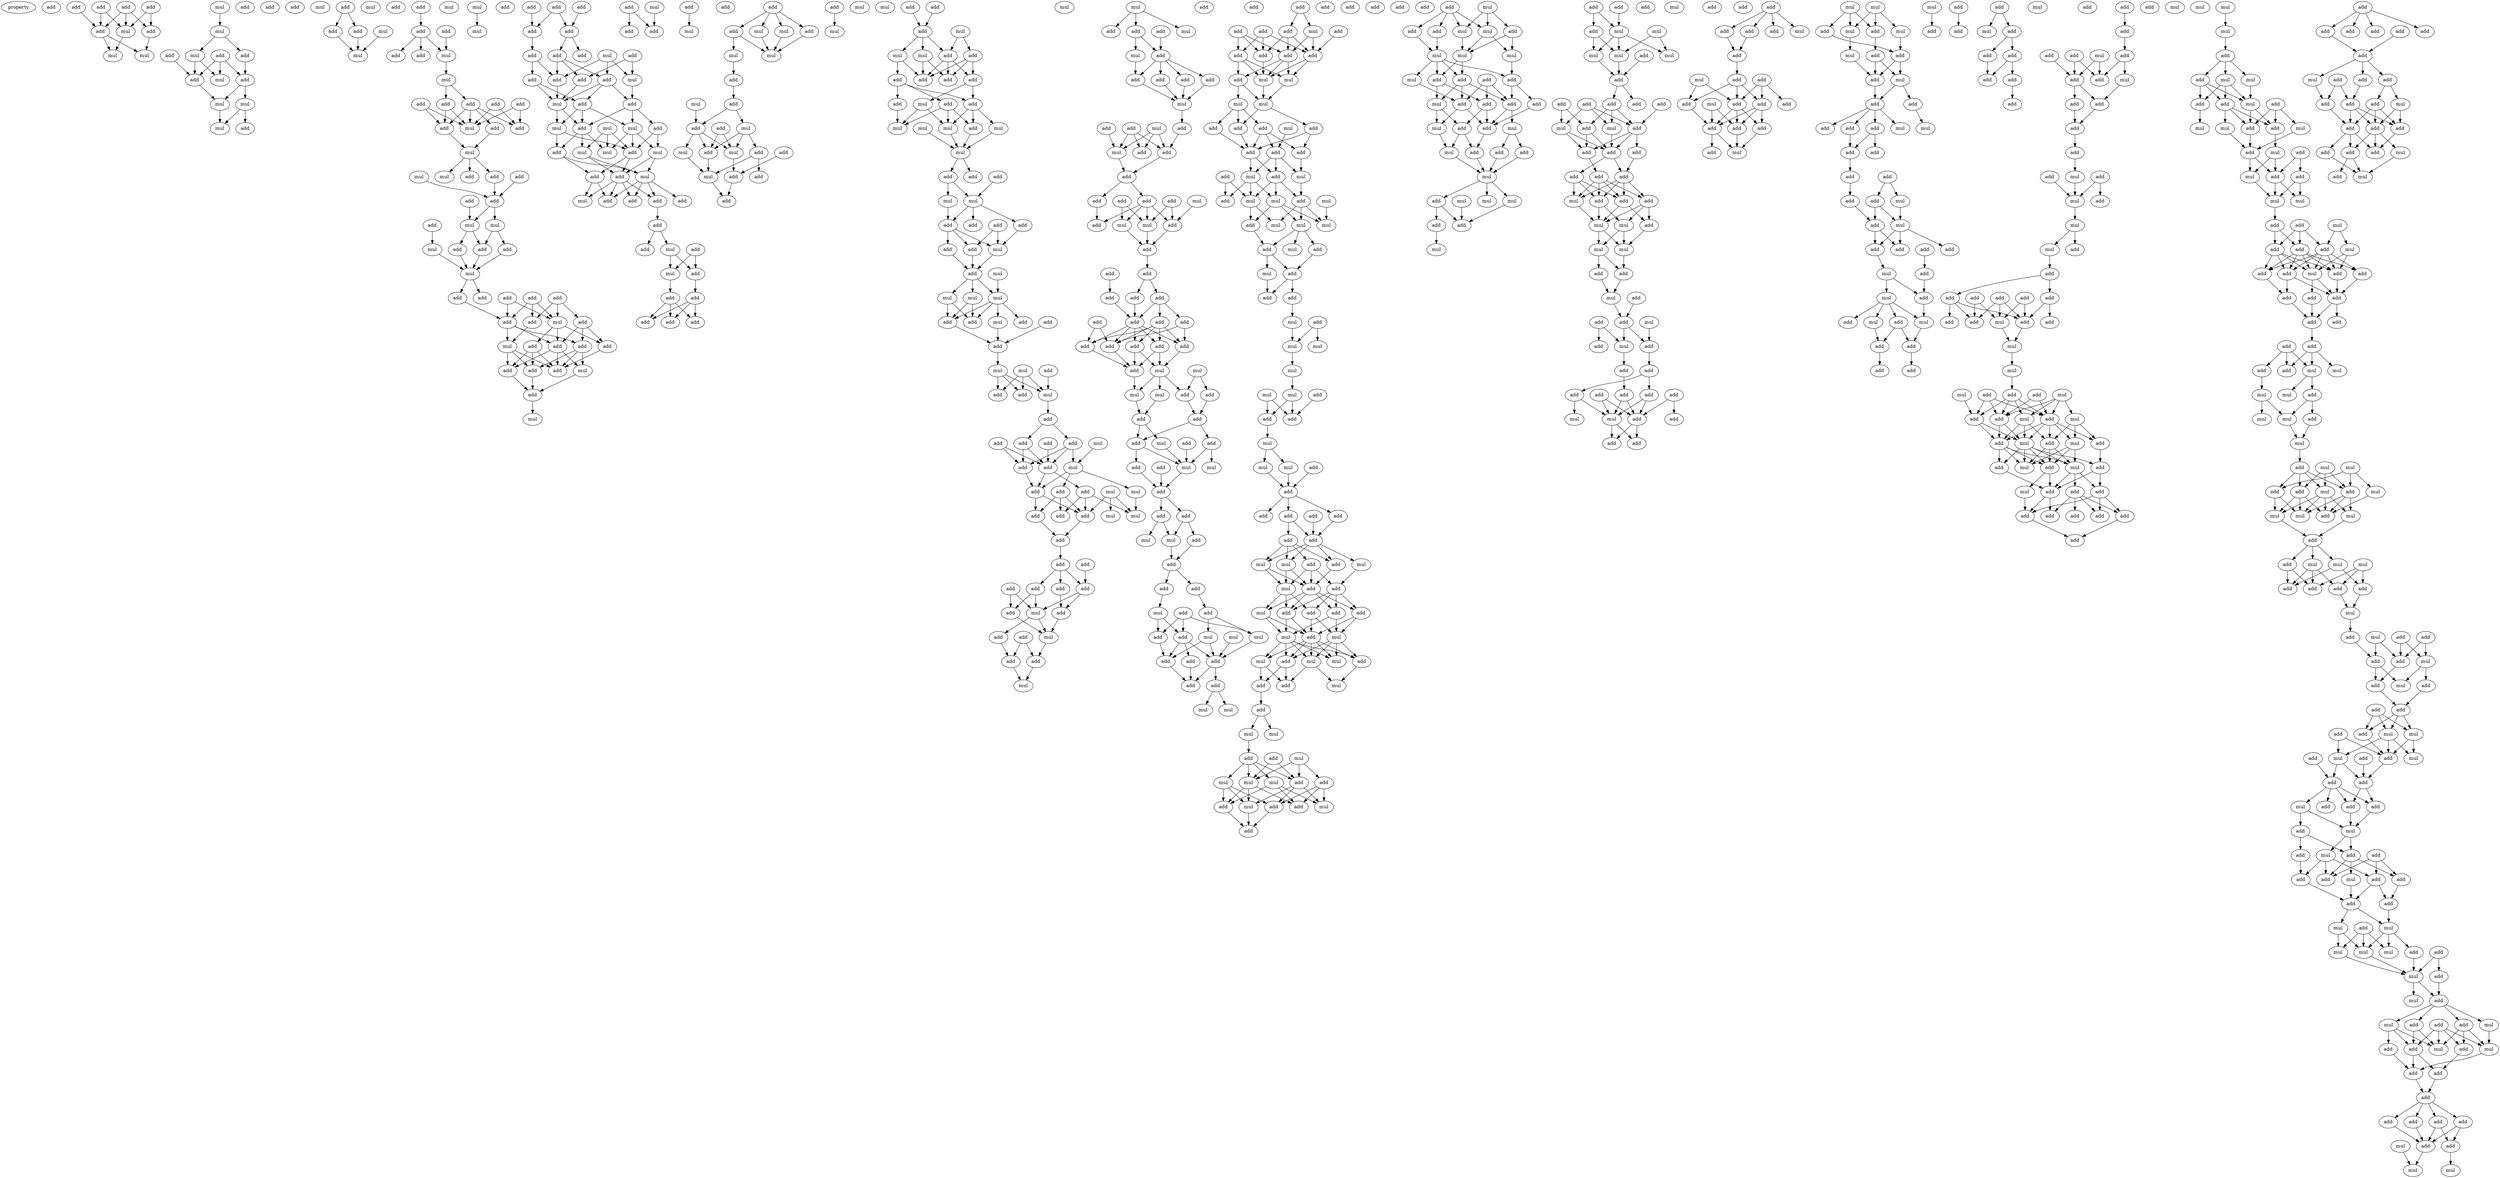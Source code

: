 digraph {
    node [fontcolor=black]
    property [mul=2,lf=1.3]
    0 [ label = add ];
    1 [ label = add ];
    2 [ label = add ];
    3 [ label = add ];
    4 [ label = add ];
    5 [ label = add ];
    6 [ label = add ];
    7 [ label = mul ];
    8 [ label = mul ];
    9 [ label = mul ];
    10 [ label = mul ];
    11 [ label = add ];
    12 [ label = mul ];
    13 [ label = add ];
    14 [ label = add ];
    15 [ label = add ];
    16 [ label = mul ];
    17 [ label = add ];
    18 [ label = add ];
    19 [ label = add ];
    20 [ label = mul ];
    21 [ label = add ];
    22 [ label = mul ];
    23 [ label = mul ];
    24 [ label = mul ];
    25 [ label = mul ];
    26 [ label = add ];
    27 [ label = add ];
    28 [ label = mul ];
    29 [ label = mul ];
    30 [ label = add ];
    31 [ label = add ];
    32 [ label = add ];
    33 [ label = mul ];
    34 [ label = add ];
    35 [ label = add ];
    36 [ label = add ];
    37 [ label = add ];
    38 [ label = mul ];
    39 [ label = add ];
    40 [ label = mul ];
    41 [ label = add ];
    42 [ label = add ];
    43 [ label = add ];
    44 [ label = add ];
    45 [ label = add ];
    46 [ label = add ];
    47 [ label = mul ];
    48 [ label = add ];
    49 [ label = add ];
    50 [ label = mul ];
    51 [ label = add ];
    52 [ label = mul ];
    53 [ label = add ];
    54 [ label = add ];
    55 [ label = mul ];
    56 [ label = add ];
    57 [ label = add ];
    58 [ label = mul ];
    59 [ label = mul ];
    60 [ label = add ];
    61 [ label = add ];
    62 [ label = mul ];
    63 [ label = add ];
    64 [ label = add ];
    65 [ label = mul ];
    66 [ label = add ];
    67 [ label = add ];
    68 [ label = add ];
    69 [ label = add ];
    70 [ label = add ];
    71 [ label = add ];
    72 [ label = add ];
    73 [ label = mul ];
    74 [ label = add ];
    75 [ label = mul ];
    76 [ label = add ];
    77 [ label = add ];
    78 [ label = add ];
    79 [ label = add ];
    80 [ label = mul ];
    81 [ label = add ];
    82 [ label = mul ];
    83 [ label = add ];
    84 [ label = add ];
    85 [ label = add ];
    86 [ label = mul ];
    87 [ label = mul ];
    88 [ label = mul ];
    89 [ label = add ];
    90 [ label = add ];
    91 [ label = add ];
    92 [ label = add ];
    93 [ label = add ];
    94 [ label = add ];
    95 [ label = add ];
    96 [ label = mul ];
    97 [ label = add ];
    98 [ label = add ];
    99 [ label = add ];
    100 [ label = add ];
    101 [ label = add ];
    102 [ label = add ];
    103 [ label = mul ];
    104 [ label = add ];
    105 [ label = mul ];
    106 [ label = add ];
    107 [ label = add ];
    108 [ label = add ];
    109 [ label = mul ];
    110 [ label = mul ];
    111 [ label = add ];
    112 [ label = mul ];
    113 [ label = add ];
    114 [ label = add ];
    115 [ label = mul ];
    116 [ label = mul ];
    117 [ label = mul ];
    118 [ label = add ];
    119 [ label = add ];
    120 [ label = mul ];
    121 [ label = add ];
    122 [ label = add ];
    123 [ label = mul ];
    124 [ label = add ];
    125 [ label = add ];
    126 [ label = add ];
    127 [ label = mul ];
    128 [ label = add ];
    129 [ label = add ];
    130 [ label = mul ];
    131 [ label = add ];
    132 [ label = add ];
    133 [ label = add ];
    134 [ label = add ];
    135 [ label = add ];
    136 [ label = add ];
    137 [ label = add ];
    138 [ label = mul ];
    139 [ label = add ];
    140 [ label = add ];
    141 [ label = add ];
    142 [ label = mul ];
    143 [ label = add ];
    144 [ label = add ];
    145 [ label = add ];
    146 [ label = mul ];
    147 [ label = add ];
    148 [ label = mul ];
    149 [ label = mul ];
    150 [ label = mul ];
    151 [ label = add ];
    152 [ label = add ];
    153 [ label = add ];
    154 [ label = mul ];
    155 [ label = mul ];
    156 [ label = add ];
    157 [ label = add ];
    158 [ label = mul ];
    159 [ label = add ];
    160 [ label = mul ];
    161 [ label = mul ];
    162 [ label = add ];
    163 [ label = add ];
    164 [ label = add ];
    165 [ label = mul ];
    166 [ label = add ];
    167 [ label = add ];
    168 [ label = mul ];
    169 [ label = mul ];
    170 [ label = add ];
    171 [ label = add ];
    172 [ label = add ];
    173 [ label = mul ];
    174 [ label = add ];
    175 [ label = mul ];
    176 [ label = mul ];
    177 [ label = add ];
    178 [ label = add ];
    179 [ label = add ];
    180 [ label = add ];
    181 [ label = add ];
    182 [ label = mul ];
    183 [ label = add ];
    184 [ label = add ];
    185 [ label = add ];
    186 [ label = add ];
    187 [ label = mul ];
    188 [ label = mul ];
    189 [ label = mul ];
    190 [ label = mul ];
    191 [ label = mul ];
    192 [ label = add ];
    193 [ label = add ];
    194 [ label = mul ];
    195 [ label = add ];
    196 [ label = mul ];
    197 [ label = mul ];
    198 [ label = add ];
    199 [ label = add ];
    200 [ label = add ];
    201 [ label = add ];
    202 [ label = add ];
    203 [ label = add ];
    204 [ label = mul ];
    205 [ label = mul ];
    206 [ label = add ];
    207 [ label = mul ];
    208 [ label = mul ];
    209 [ label = mul ];
    210 [ label = add ];
    211 [ label = mul ];
    212 [ label = add ];
    213 [ label = add ];
    214 [ label = add ];
    215 [ label = add ];
    216 [ label = add ];
    217 [ label = mul ];
    218 [ label = mul ];
    219 [ label = add ];
    220 [ label = mul ];
    221 [ label = add ];
    222 [ label = add ];
    223 [ label = add ];
    224 [ label = add ];
    225 [ label = add ];
    226 [ label = add ];
    227 [ label = mul ];
    228 [ label = add ];
    229 [ label = mul ];
    230 [ label = add ];
    231 [ label = mul ];
    232 [ label = mul ];
    233 [ label = add ];
    234 [ label = add ];
    235 [ label = add ];
    236 [ label = mul ];
    237 [ label = mul ];
    238 [ label = add ];
    239 [ label = add ];
    240 [ label = add ];
    241 [ label = add ];
    242 [ label = add ];
    243 [ label = add ];
    244 [ label = add ];
    245 [ label = add ];
    246 [ label = add ];
    247 [ label = add ];
    248 [ label = add ];
    249 [ label = mul ];
    250 [ label = add ];
    251 [ label = mul ];
    252 [ label = add ];
    253 [ label = add ];
    254 [ label = add ];
    255 [ label = add ];
    256 [ label = mul ];
    257 [ label = mul ];
    258 [ label = mul ];
    259 [ label = add ];
    260 [ label = add ];
    261 [ label = add ];
    262 [ label = add ];
    263 [ label = add ];
    264 [ label = mul ];
    265 [ label = add ];
    266 [ label = add ];
    267 [ label = add ];
    268 [ label = add ];
    269 [ label = mul ];
    270 [ label = add ];
    271 [ label = mul ];
    272 [ label = add ];
    273 [ label = add ];
    274 [ label = add ];
    275 [ label = add ];
    276 [ label = mul ];
    277 [ label = add ];
    278 [ label = add ];
    279 [ label = add ];
    280 [ label = add ];
    281 [ label = mul ];
    282 [ label = add ];
    283 [ label = mul ];
    284 [ label = add ];
    285 [ label = mul ];
    286 [ label = add ];
    287 [ label = add ];
    288 [ label = add ];
    289 [ label = add ];
    290 [ label = add ];
    291 [ label = add ];
    292 [ label = add ];
    293 [ label = add ];
    294 [ label = add ];
    295 [ label = add ];
    296 [ label = add ];
    297 [ label = add ];
    298 [ label = add ];
    299 [ label = add ];
    300 [ label = add ];
    301 [ label = add ];
    302 [ label = mul ];
    303 [ label = mul ];
    304 [ label = add ];
    305 [ label = mul ];
    306 [ label = add ];
    307 [ label = mul ];
    308 [ label = add ];
    309 [ label = add ];
    310 [ label = add ];
    311 [ label = add ];
    312 [ label = add ];
    313 [ label = mul ];
    314 [ label = add ];
    315 [ label = mul ];
    316 [ label = add ];
    317 [ label = add ];
    318 [ label = mul ];
    319 [ label = add ];
    320 [ label = add ];
    321 [ label = add ];
    322 [ label = add ];
    323 [ label = mul ];
    324 [ label = mul ];
    325 [ label = add ];
    326 [ label = add ];
    327 [ label = add ];
    328 [ label = add ];
    329 [ label = mul ];
    330 [ label = add ];
    331 [ label = add ];
    332 [ label = mul ];
    333 [ label = add ];
    334 [ label = add ];
    335 [ label = mul ];
    336 [ label = mul ];
    337 [ label = add ];
    338 [ label = add ];
    339 [ label = add ];
    340 [ label = add ];
    341 [ label = add ];
    342 [ label = mul ];
    343 [ label = mul ];
    344 [ label = add ];
    345 [ label = add ];
    346 [ label = mul ];
    347 [ label = add ];
    348 [ label = add ];
    349 [ label = add ];
    350 [ label = add ];
    351 [ label = add ];
    352 [ label = add ];
    353 [ label = add ];
    354 [ label = mul ];
    355 [ label = add ];
    356 [ label = mul ];
    357 [ label = mul ];
    358 [ label = mul ];
    359 [ label = add ];
    360 [ label = add ];
    361 [ label = add ];
    362 [ label = mul ];
    363 [ label = add ];
    364 [ label = add ];
    365 [ label = add ];
    366 [ label = add ];
    367 [ label = mul ];
    368 [ label = add ];
    369 [ label = add ];
    370 [ label = mul ];
    371 [ label = mul ];
    372 [ label = add ];
    373 [ label = mul ];
    374 [ label = add ];
    375 [ label = mul ];
    376 [ label = mul ];
    377 [ label = mul ];
    378 [ label = mul ];
    379 [ label = add ];
    380 [ label = add ];
    381 [ label = mul ];
    382 [ label = add ];
    383 [ label = add ];
    384 [ label = mul ];
    385 [ label = add ];
    386 [ label = add ];
    387 [ label = mul ];
    388 [ label = add ];
    389 [ label = add ];
    390 [ label = mul ];
    391 [ label = mul ];
    392 [ label = mul ];
    393 [ label = add ];
    394 [ label = mul ];
    395 [ label = add ];
    396 [ label = mul ];
    397 [ label = add ];
    398 [ label = add ];
    399 [ label = mul ];
    400 [ label = add ];
    401 [ label = add ];
    402 [ label = mul ];
    403 [ label = mul ];
    404 [ label = add ];
    405 [ label = add ];
    406 [ label = add ];
    407 [ label = add ];
    408 [ label = add ];
    409 [ label = add ];
    410 [ label = add ];
    411 [ label = add ];
    412 [ label = add ];
    413 [ label = mul ];
    414 [ label = mul ];
    415 [ label = mul ];
    416 [ label = add ];
    417 [ label = mul ];
    418 [ label = add ];
    419 [ label = mul ];
    420 [ label = add ];
    421 [ label = add ];
    422 [ label = add ];
    423 [ label = add ];
    424 [ label = mul ];
    425 [ label = mul ];
    426 [ label = add ];
    427 [ label = add ];
    428 [ label = mul ];
    429 [ label = mul ];
    430 [ label = mul ];
    431 [ label = add ];
    432 [ label = add ];
    433 [ label = mul ];
    434 [ label = add ];
    435 [ label = add ];
    436 [ label = add ];
    437 [ label = add ];
    438 [ label = mul ];
    439 [ label = mul ];
    440 [ label = add ];
    441 [ label = mul ];
    442 [ label = add ];
    443 [ label = mul ];
    444 [ label = mul ];
    445 [ label = add ];
    446 [ label = add ];
    447 [ label = mul ];
    448 [ label = add ];
    449 [ label = mul ];
    450 [ label = add ];
    451 [ label = add ];
    452 [ label = mul ];
    453 [ label = add ];
    454 [ label = mul ];
    455 [ label = add ];
    456 [ label = mul ];
    457 [ label = add ];
    458 [ label = mul ];
    459 [ label = add ];
    460 [ label = add ];
    461 [ label = mul ];
    462 [ label = mul ];
    463 [ label = mul ];
    464 [ label = add ];
    465 [ label = add ];
    466 [ label = add ];
    467 [ label = add ];
    468 [ label = mul ];
    469 [ label = add ];
    470 [ label = add ];
    471 [ label = mul ];
    472 [ label = add ];
    473 [ label = add ];
    474 [ label = add ];
    475 [ label = mul ];
    476 [ label = mul ];
    477 [ label = add ];
    478 [ label = add ];
    479 [ label = add ];
    480 [ label = mul ];
    481 [ label = add ];
    482 [ label = mul ];
    483 [ label = mul ];
    484 [ label = add ];
    485 [ label = mul ];
    486 [ label = mul ];
    487 [ label = add ];
    488 [ label = add ];
    489 [ label = add ];
    490 [ label = add ];
    491 [ label = mul ];
    492 [ label = mul ];
    493 [ label = add ];
    494 [ label = mul ];
    495 [ label = add ];
    496 [ label = add ];
    497 [ label = mul ];
    498 [ label = mul ];
    499 [ label = mul ];
    500 [ label = add ];
    501 [ label = add ];
    502 [ label = add ];
    503 [ label = add ];
    504 [ label = add ];
    505 [ label = add ];
    506 [ label = mul ];
    507 [ label = add ];
    508 [ label = add ];
    509 [ label = mul ];
    510 [ label = add ];
    511 [ label = add ];
    512 [ label = add ];
    513 [ label = add ];
    514 [ label = add ];
    515 [ label = add ];
    516 [ label = add ];
    517 [ label = add ];
    518 [ label = add ];
    519 [ label = mul ];
    520 [ label = mul ];
    521 [ label = mul ];
    522 [ label = add ];
    523 [ label = mul ];
    524 [ label = mul ];
    525 [ label = mul ];
    526 [ label = add ];
    527 [ label = add ];
    528 [ label = mul ];
    529 [ label = add ];
    530 [ label = add ];
    531 [ label = add ];
    532 [ label = mul ];
    533 [ label = add ];
    534 [ label = mul ];
    535 [ label = add ];
    536 [ label = add ];
    537 [ label = add ];
    538 [ label = add ];
    539 [ label = add ];
    540 [ label = add ];
    541 [ label = add ];
    542 [ label = add ];
    543 [ label = add ];
    544 [ label = add ];
    545 [ label = mul ];
    546 [ label = mul ];
    547 [ label = add ];
    548 [ label = add ];
    549 [ label = add ];
    550 [ label = add ];
    551 [ label = add ];
    552 [ label = add ];
    553 [ label = add ];
    554 [ label = mul ];
    555 [ label = add ];
    556 [ label = add ];
    557 [ label = add ];
    558 [ label = mul ];
    559 [ label = add ];
    560 [ label = mul ];
    561 [ label = add ];
    562 [ label = add ];
    563 [ label = add ];
    564 [ label = add ];
    565 [ label = add ];
    566 [ label = add ];
    567 [ label = add ];
    568 [ label = add ];
    569 [ label = mul ];
    570 [ label = mul ];
    571 [ label = mul ];
    572 [ label = add ];
    573 [ label = add ];
    574 [ label = mul ];
    575 [ label = mul ];
    576 [ label = add ];
    577 [ label = add ];
    578 [ label = mul ];
    579 [ label = mul ];
    580 [ label = add ];
    581 [ label = add ];
    582 [ label = add ];
    583 [ label = mul ];
    584 [ label = add ];
    585 [ label = mul ];
    586 [ label = add ];
    587 [ label = add ];
    588 [ label = add ];
    589 [ label = add ];
    590 [ label = add ];
    591 [ label = mul ];
    592 [ label = add ];
    593 [ label = mul ];
    594 [ label = add ];
    595 [ label = add ];
    596 [ label = add ];
    597 [ label = add ];
    598 [ label = mul ];
    599 [ label = add ];
    600 [ label = add ];
    601 [ label = add ];
    602 [ label = add ];
    603 [ label = add ];
    604 [ label = mul ];
    605 [ label = add ];
    606 [ label = mul ];
    607 [ label = add ];
    608 [ label = mul ];
    609 [ label = mul ];
    610 [ label = add ];
    611 [ label = add ];
    612 [ label = add ];
    613 [ label = add ];
    614 [ label = add ];
    615 [ label = add ];
    616 [ label = add ];
    617 [ label = add ];
    618 [ label = mul ];
    619 [ label = add ];
    620 [ label = add ];
    621 [ label = add ];
    622 [ label = add ];
    623 [ label = mul ];
    624 [ label = add ];
    625 [ label = add ];
    626 [ label = add ];
    627 [ label = add ];
    628 [ label = add ];
    629 [ label = add ];
    630 [ label = add ];
    631 [ label = add ];
    632 [ label = mul ];
    633 [ label = add ];
    634 [ label = add ];
    635 [ label = mul ];
    636 [ label = add ];
    637 [ label = add ];
    638 [ label = add ];
    639 [ label = add ];
    640 [ label = add ];
    641 [ label = mul ];
    642 [ label = mul ];
    643 [ label = add ];
    644 [ label = add ];
    645 [ label = mul ];
    646 [ label = add ];
    647 [ label = mul ];
    648 [ label = mul ];
    649 [ label = add ];
    650 [ label = mul ];
    651 [ label = add ];
    652 [ label = add ];
    653 [ label = add ];
    654 [ label = add ];
    655 [ label = add ];
    656 [ label = add ];
    657 [ label = add ];
    658 [ label = add ];
    659 [ label = mul ];
    660 [ label = add ];
    661 [ label = add ];
    662 [ label = mul ];
    663 [ label = mul ];
    664 [ label = add ];
    665 [ label = mul ];
    666 [ label = add ];
    667 [ label = mul ];
    668 [ label = add ];
    669 [ label = add ];
    670 [ label = add ];
    671 [ label = mul ];
    672 [ label = mul ];
    673 [ label = add ];
    674 [ label = mul ];
    675 [ label = add ];
    676 [ label = mul ];
    677 [ label = add ];
    678 [ label = add ];
    679 [ label = mul ];
    680 [ label = mul ];
    681 [ label = add ];
    682 [ label = add ];
    683 [ label = add ];
    684 [ label = add ];
    685 [ label = add ];
    686 [ label = mul ];
    687 [ label = add ];
    688 [ label = add ];
    689 [ label = add ];
    690 [ label = add ];
    691 [ label = add ];
    692 [ label = add ];
    693 [ label = add ];
    694 [ label = mul ];
    695 [ label = mul ];
    696 [ label = add ];
    697 [ label = mul ];
    698 [ label = add ];
    699 [ label = mul ];
    700 [ label = add ];
    701 [ label = add ];
    702 [ label = add ];
    703 [ label = mul ];
    704 [ label = mul ];
    705 [ label = mul ];
    706 [ label = add ];
    707 [ label = mul ];
    708 [ label = add ];
    709 [ label = add ];
    710 [ label = add ];
    711 [ label = mul ];
    712 [ label = mul ];
    713 [ label = add ];
    714 [ label = add ];
    715 [ label = mul ];
    716 [ label = mul ];
    717 [ label = mul ];
    718 [ label = add ];
    719 [ label = add ];
    720 [ label = add ];
    721 [ label = mul ];
    722 [ label = add ];
    723 [ label = add ];
    724 [ label = mul ];
    725 [ label = add ];
    726 [ label = add ];
    727 [ label = add ];
    728 [ label = add ];
    729 [ label = add ];
    730 [ label = add ];
    731 [ label = add ];
    732 [ label = add ];
    733 [ label = add ];
    734 [ label = add ];
    735 [ label = add ];
    736 [ label = add ];
    737 [ label = mul ];
    738 [ label = mul ];
    739 [ label = add ];
    740 [ label = mul ];
    741 [ label = add ];
    742 [ label = mul ];
    743 [ label = mul ];
    744 [ label = add ];
    745 [ label = mul ];
    746 [ label = mul ];
    747 [ label = add ];
    748 [ label = mul ];
    749 [ label = mul ];
    750 [ label = add ];
    751 [ label = add ];
    752 [ label = mul ];
    753 [ label = add ];
    754 [ label = mul ];
    755 [ label = mul ];
    756 [ label = mul ];
    757 [ label = mul ];
    758 [ label = add ];
    759 [ label = add ];
    760 [ label = mul ];
    761 [ label = mul ];
    762 [ label = mul ];
    763 [ label = add ];
    764 [ label = add ];
    765 [ label = add ];
    766 [ label = add ];
    767 [ label = add ];
    768 [ label = mul ];
    769 [ label = add ];
    770 [ label = add ];
    771 [ label = mul ];
    772 [ label = add ];
    773 [ label = add ];
    774 [ label = add ];
    775 [ label = mul ];
    776 [ label = add ];
    777 [ label = mul ];
    778 [ label = add ];
    779 [ label = add ];
    780 [ label = add ];
    781 [ label = mul ];
    782 [ label = add ];
    783 [ label = add ];
    784 [ label = mul ];
    785 [ label = mul ];
    786 [ label = add ];
    787 [ label = add ];
    788 [ label = mul ];
    789 [ label = add ];
    790 [ label = add ];
    791 [ label = add ];
    792 [ label = mul ];
    793 [ label = add ];
    794 [ label = add ];
    795 [ label = add ];
    796 [ label = mul ];
    797 [ label = add ];
    798 [ label = mul ];
    799 [ label = add ];
    800 [ label = add ];
    801 [ label = add ];
    802 [ label = add ];
    803 [ label = mul ];
    804 [ label = add ];
    805 [ label = add ];
    806 [ label = add ];
    807 [ label = add ];
    808 [ label = add ];
    809 [ label = mul ];
    810 [ label = mul ];
    811 [ label = add ];
    812 [ label = add ];
    813 [ label = add ];
    814 [ label = mul ];
    815 [ label = mul ];
    816 [ label = mul ];
    817 [ label = add ];
    818 [ label = mul ];
    819 [ label = mul ];
    820 [ label = add ];
    821 [ label = add ];
    822 [ label = add ];
    823 [ label = add ];
    824 [ label = mul ];
    825 [ label = mul ];
    826 [ label = mul ];
    827 [ label = mul ];
    828 [ label = add ];
    829 [ label = add ];
    830 [ label = add ];
    831 [ label = add ];
    832 [ label = add ];
    833 [ label = add ];
    834 [ label = add ];
    835 [ label = add ];
    836 [ label = add ];
    837 [ label = add ];
    838 [ label = add ];
    839 [ label = mul ];
    840 [ label = add ];
    841 [ label = mul ];
    842 [ label = mul ];
    843 [ label = add ];
    844 [ label = add ];
    845 [ label = add ];
    846 [ label = add ];
    847 [ label = add ];
    848 [ label = add ];
    849 [ label = add ];
    850 [ label = add ];
    851 [ label = add ];
    852 [ label = mul ];
    853 [ label = add ];
    854 [ label = add ];
    855 [ label = mul ];
    856 [ label = add ];
    857 [ label = add ];
    858 [ label = add ];
    859 [ label = add ];
    860 [ label = add ];
    861 [ label = add ];
    862 [ label = add ];
    863 [ label = add ];
    864 [ label = mul ];
    865 [ label = add ];
    866 [ label = mul ];
    1 -> 6 [ name = 0 ];
    1 -> 7 [ name = 1 ];
    2 -> 5 [ name = 2 ];
    2 -> 7 [ name = 3 ];
    3 -> 5 [ name = 4 ];
    4 -> 5 [ name = 5 ];
    4 -> 6 [ name = 6 ];
    4 -> 7 [ name = 7 ];
    5 -> 8 [ name = 8 ];
    5 -> 9 [ name = 9 ];
    6 -> 8 [ name = 10 ];
    7 -> 9 [ name = 11 ];
    10 -> 12 [ name = 12 ];
    12 -> 16 [ name = 13 ];
    12 -> 17 [ name = 14 ];
    13 -> 19 [ name = 15 ];
    15 -> 19 [ name = 16 ];
    15 -> 20 [ name = 17 ];
    15 -> 21 [ name = 18 ];
    16 -> 19 [ name = 19 ];
    16 -> 20 [ name = 20 ];
    17 -> 21 [ name = 21 ];
    19 -> 22 [ name = 22 ];
    21 -> 22 [ name = 23 ];
    21 -> 23 [ name = 24 ];
    22 -> 24 [ name = 25 ];
    23 -> 24 [ name = 26 ];
    23 -> 26 [ name = 27 ];
    27 -> 30 [ name = 28 ];
    27 -> 31 [ name = 29 ];
    29 -> 33 [ name = 30 ];
    30 -> 33 [ name = 31 ];
    31 -> 33 [ name = 32 ];
    34 -> 36 [ name = 33 ];
    35 -> 38 [ name = 34 ];
    36 -> 37 [ name = 35 ];
    36 -> 38 [ name = 36 ];
    36 -> 39 [ name = 37 ];
    38 -> 40 [ name = 38 ];
    40 -> 42 [ name = 39 ];
    40 -> 45 [ name = 40 ];
    41 -> 47 [ name = 41 ];
    41 -> 48 [ name = 42 ];
    42 -> 46 [ name = 43 ];
    42 -> 47 [ name = 44 ];
    42 -> 48 [ name = 45 ];
    42 -> 49 [ name = 46 ];
    43 -> 47 [ name = 47 ];
    43 -> 48 [ name = 48 ];
    44 -> 47 [ name = 49 ];
    44 -> 49 [ name = 50 ];
    45 -> 47 [ name = 51 ];
    45 -> 49 [ name = 52 ];
    46 -> 50 [ name = 53 ];
    49 -> 50 [ name = 54 ];
    50 -> 51 [ name = 55 ];
    50 -> 52 [ name = 56 ];
    50 -> 54 [ name = 57 ];
    51 -> 57 [ name = 58 ];
    53 -> 57 [ name = 59 ];
    55 -> 57 [ name = 60 ];
    56 -> 59 [ name = 61 ];
    57 -> 58 [ name = 62 ];
    57 -> 59 [ name = 63 ];
    58 -> 63 [ name = 64 ];
    58 -> 64 [ name = 65 ];
    59 -> 61 [ name = 66 ];
    59 -> 64 [ name = 67 ];
    60 -> 62 [ name = 68 ];
    61 -> 65 [ name = 69 ];
    62 -> 65 [ name = 70 ];
    63 -> 65 [ name = 71 ];
    64 -> 65 [ name = 72 ];
    65 -> 66 [ name = 73 ];
    65 -> 68 [ name = 74 ];
    67 -> 71 [ name = 75 ];
    67 -> 73 [ name = 76 ];
    67 -> 74 [ name = 77 ];
    68 -> 72 [ name = 78 ];
    69 -> 72 [ name = 79 ];
    69 -> 73 [ name = 80 ];
    70 -> 71 [ name = 81 ];
    70 -> 72 [ name = 82 ];
    70 -> 73 [ name = 83 ];
    71 -> 75 [ name = 84 ];
    72 -> 75 [ name = 85 ];
    72 -> 76 [ name = 86 ];
    72 -> 77 [ name = 87 ];
    73 -> 76 [ name = 88 ];
    73 -> 78 [ name = 89 ];
    73 -> 79 [ name = 90 ];
    74 -> 76 [ name = 91 ];
    74 -> 77 [ name = 92 ];
    74 -> 78 [ name = 93 ];
    75 -> 81 [ name = 94 ];
    75 -> 83 [ name = 95 ];
    75 -> 84 [ name = 96 ];
    76 -> 80 [ name = 97 ];
    76 -> 83 [ name = 98 ];
    76 -> 84 [ name = 99 ];
    77 -> 80 [ name = 100 ];
    77 -> 81 [ name = 101 ];
    77 -> 83 [ name = 102 ];
    78 -> 83 [ name = 103 ];
    79 -> 81 [ name = 104 ];
    79 -> 83 [ name = 105 ];
    79 -> 84 [ name = 106 ];
    80 -> 85 [ name = 107 ];
    81 -> 85 [ name = 108 ];
    84 -> 85 [ name = 109 ];
    85 -> 87 [ name = 110 ];
    86 -> 88 [ name = 111 ];
    90 -> 93 [ name = 112 ];
    91 -> 93 [ name = 113 ];
    91 -> 94 [ name = 114 ];
    92 -> 94 [ name = 115 ];
    93 -> 97 [ name = 116 ];
    94 -> 95 [ name = 117 ];
    94 -> 99 [ name = 118 ];
    96 -> 100 [ name = 119 ];
    96 -> 101 [ name = 120 ];
    96 -> 103 [ name = 121 ];
    97 -> 100 [ name = 122 ];
    97 -> 102 [ name = 123 ];
    98 -> 103 [ name = 124 ];
    98 -> 104 [ name = 125 ];
    99 -> 100 [ name = 126 ];
    99 -> 101 [ name = 127 ];
    99 -> 104 [ name = 128 ];
    100 -> 105 [ name = 129 ];
    101 -> 105 [ name = 130 ];
    101 -> 106 [ name = 131 ];
    101 -> 107 [ name = 132 ];
    102 -> 105 [ name = 133 ];
    102 -> 107 [ name = 134 ];
    103 -> 106 [ name = 135 ];
    104 -> 105 [ name = 136 ];
    105 -> 109 [ name = 137 ];
    105 -> 111 [ name = 138 ];
    106 -> 108 [ name = 139 ];
    106 -> 110 [ name = 140 ];
    106 -> 111 [ name = 141 ];
    107 -> 109 [ name = 142 ];
    107 -> 110 [ name = 143 ];
    107 -> 111 [ name = 144 ];
    108 -> 113 [ name = 145 ];
    108 -> 115 [ name = 146 ];
    109 -> 113 [ name = 147 ];
    109 -> 114 [ name = 148 ];
    110 -> 113 [ name = 149 ];
    110 -> 115 [ name = 150 ];
    110 -> 116 [ name = 151 ];
    111 -> 114 [ name = 152 ];
    111 -> 116 [ name = 153 ];
    111 -> 117 [ name = 154 ];
    112 -> 113 [ name = 155 ];
    112 -> 116 [ name = 156 ];
    112 -> 117 [ name = 157 ];
    113 -> 118 [ name = 158 ];
    113 -> 119 [ name = 159 ];
    114 -> 118 [ name = 160 ];
    114 -> 120 [ name = 161 ];
    115 -> 119 [ name = 162 ];
    115 -> 120 [ name = 163 ];
    117 -> 119 [ name = 164 ];
    117 -> 120 [ name = 165 ];
    118 -> 122 [ name = 166 ];
    118 -> 123 [ name = 167 ];
    119 -> 121 [ name = 168 ];
    119 -> 122 [ name = 169 ];
    119 -> 123 [ name = 170 ];
    119 -> 125 [ name = 171 ];
    120 -> 121 [ name = 172 ];
    120 -> 122 [ name = 173 ];
    120 -> 124 [ name = 174 ];
    120 -> 125 [ name = 175 ];
    121 -> 126 [ name = 176 ];
    126 -> 127 [ name = 177 ];
    126 -> 128 [ name = 178 ];
    127 -> 130 [ name = 179 ];
    127 -> 131 [ name = 180 ];
    129 -> 130 [ name = 181 ];
    129 -> 131 [ name = 182 ];
    130 -> 132 [ name = 183 ];
    131 -> 133 [ name = 184 ];
    132 -> 134 [ name = 185 ];
    132 -> 135 [ name = 186 ];
    132 -> 136 [ name = 187 ];
    133 -> 134 [ name = 188 ];
    133 -> 135 [ name = 189 ];
    133 -> 136 [ name = 190 ];
    137 -> 139 [ name = 191 ];
    137 -> 140 [ name = 192 ];
    138 -> 140 [ name = 193 ];
    141 -> 142 [ name = 194 ];
    144 -> 145 [ name = 195 ];
    144 -> 146 [ name = 196 ];
    144 -> 147 [ name = 197 ];
    144 -> 148 [ name = 198 ];
    145 -> 149 [ name = 199 ];
    145 -> 150 [ name = 200 ];
    146 -> 150 [ name = 201 ];
    147 -> 150 [ name = 202 ];
    148 -> 150 [ name = 203 ];
    149 -> 152 [ name = 204 ];
    151 -> 155 [ name = 205 ];
    152 -> 153 [ name = 206 ];
    153 -> 157 [ name = 207 ];
    153 -> 158 [ name = 208 ];
    154 -> 157 [ name = 209 ];
    156 -> 159 [ name = 210 ];
    156 -> 161 [ name = 211 ];
    157 -> 159 [ name = 212 ];
    157 -> 160 [ name = 213 ];
    157 -> 161 [ name = 214 ];
    158 -> 159 [ name = 215 ];
    158 -> 161 [ name = 216 ];
    158 -> 163 [ name = 217 ];
    159 -> 165 [ name = 218 ];
    160 -> 165 [ name = 219 ];
    161 -> 166 [ name = 220 ];
    162 -> 166 [ name = 221 ];
    163 -> 164 [ name = 222 ];
    163 -> 165 [ name = 223 ];
    165 -> 167 [ name = 224 ];
    166 -> 167 [ name = 225 ];
    170 -> 172 [ name = 226 ];
    171 -> 172 [ name = 227 ];
    172 -> 175 [ name = 228 ];
    172 -> 176 [ name = 229 ];
    172 -> 177 [ name = 230 ];
    173 -> 174 [ name = 231 ];
    173 -> 177 [ name = 232 ];
    174 -> 178 [ name = 233 ];
    174 -> 180 [ name = 234 ];
    174 -> 181 [ name = 235 ];
    175 -> 178 [ name = 236 ];
    175 -> 180 [ name = 237 ];
    176 -> 178 [ name = 238 ];
    176 -> 179 [ name = 239 ];
    177 -> 178 [ name = 240 ];
    177 -> 180 [ name = 241 ];
    177 -> 181 [ name = 242 ];
    179 -> 183 [ name = 243 ];
    179 -> 184 [ name = 244 ];
    179 -> 185 [ name = 245 ];
    181 -> 182 [ name = 246 ];
    181 -> 184 [ name = 247 ];
    182 -> 189 [ name = 248 ];
    182 -> 190 [ name = 249 ];
    183 -> 186 [ name = 250 ];
    183 -> 189 [ name = 251 ];
    183 -> 190 [ name = 252 ];
    184 -> 186 [ name = 253 ];
    184 -> 187 [ name = 254 ];
    184 -> 190 [ name = 255 ];
    185 -> 189 [ name = 256 ];
    186 -> 191 [ name = 257 ];
    187 -> 191 [ name = 258 ];
    188 -> 191 [ name = 259 ];
    190 -> 191 [ name = 260 ];
    191 -> 192 [ name = 261 ];
    191 -> 195 [ name = 262 ];
    193 -> 197 [ name = 263 ];
    195 -> 196 [ name = 264 ];
    195 -> 197 [ name = 265 ];
    196 -> 200 [ name = 266 ];
    197 -> 198 [ name = 267 ];
    197 -> 199 [ name = 268 ];
    197 -> 200 [ name = 269 ];
    199 -> 204 [ name = 270 ];
    200 -> 202 [ name = 271 ];
    200 -> 203 [ name = 272 ];
    200 -> 204 [ name = 273 ];
    201 -> 203 [ name = 274 ];
    201 -> 204 [ name = 275 ];
    202 -> 206 [ name = 276 ];
    203 -> 206 [ name = 277 ];
    204 -> 206 [ name = 278 ];
    205 -> 208 [ name = 279 ];
    206 -> 207 [ name = 280 ];
    206 -> 208 [ name = 281 ];
    206 -> 209 [ name = 282 ];
    207 -> 210 [ name = 283 ];
    207 -> 213 [ name = 284 ];
    208 -> 210 [ name = 285 ];
    208 -> 211 [ name = 286 ];
    208 -> 213 [ name = 287 ];
    208 -> 214 [ name = 288 ];
    209 -> 210 [ name = 289 ];
    209 -> 213 [ name = 290 ];
    211 -> 215 [ name = 291 ];
    212 -> 215 [ name = 292 ];
    213 -> 215 [ name = 293 ];
    215 -> 218 [ name = 294 ];
    216 -> 220 [ name = 295 ];
    217 -> 219 [ name = 296 ];
    217 -> 220 [ name = 297 ];
    217 -> 221 [ name = 298 ];
    218 -> 219 [ name = 299 ];
    218 -> 220 [ name = 300 ];
    218 -> 221 [ name = 301 ];
    220 -> 222 [ name = 302 ];
    222 -> 224 [ name = 303 ];
    222 -> 226 [ name = 304 ];
    223 -> 228 [ name = 305 ];
    223 -> 230 [ name = 306 ];
    224 -> 228 [ name = 307 ];
    224 -> 229 [ name = 308 ];
    224 -> 230 [ name = 309 ];
    225 -> 228 [ name = 310 ];
    226 -> 228 [ name = 311 ];
    226 -> 230 [ name = 312 ];
    227 -> 229 [ name = 313 ];
    228 -> 233 [ name = 314 ];
    228 -> 234 [ name = 315 ];
    229 -> 231 [ name = 316 ];
    229 -> 234 [ name = 317 ];
    229 -> 235 [ name = 318 ];
    230 -> 234 [ name = 319 ];
    231 -> 236 [ name = 320 ];
    232 -> 236 [ name = 321 ];
    232 -> 237 [ name = 322 ];
    232 -> 240 [ name = 323 ];
    233 -> 236 [ name = 324 ];
    233 -> 239 [ name = 325 ];
    233 -> 240 [ name = 326 ];
    234 -> 238 [ name = 327 ];
    234 -> 240 [ name = 328 ];
    235 -> 238 [ name = 329 ];
    235 -> 239 [ name = 330 ];
    235 -> 240 [ name = 331 ];
    238 -> 241 [ name = 332 ];
    240 -> 241 [ name = 333 ];
    241 -> 243 [ name = 334 ];
    242 -> 245 [ name = 335 ];
    243 -> 245 [ name = 336 ];
    243 -> 246 [ name = 337 ];
    243 -> 247 [ name = 338 ];
    244 -> 249 [ name = 339 ];
    244 -> 250 [ name = 340 ];
    245 -> 248 [ name = 341 ];
    245 -> 249 [ name = 342 ];
    246 -> 249 [ name = 343 ];
    246 -> 250 [ name = 344 ];
    247 -> 248 [ name = 345 ];
    248 -> 251 [ name = 346 ];
    249 -> 251 [ name = 347 ];
    249 -> 252 [ name = 348 ];
    250 -> 251 [ name = 349 ];
    251 -> 255 [ name = 350 ];
    252 -> 254 [ name = 351 ];
    253 -> 254 [ name = 352 ];
    253 -> 255 [ name = 353 ];
    254 -> 256 [ name = 354 ];
    255 -> 256 [ name = 355 ];
    257 -> 258 [ name = 356 ];
    257 -> 260 [ name = 357 ];
    257 -> 262 [ name = 358 ];
    259 -> 263 [ name = 359 ];
    262 -> 263 [ name = 360 ];
    262 -> 264 [ name = 361 ];
    263 -> 265 [ name = 362 ];
    263 -> 266 [ name = 363 ];
    263 -> 267 [ name = 364 ];
    263 -> 268 [ name = 365 ];
    264 -> 266 [ name = 366 ];
    265 -> 269 [ name = 367 ];
    266 -> 269 [ name = 368 ];
    267 -> 269 [ name = 369 ];
    268 -> 269 [ name = 370 ];
    269 -> 272 [ name = 371 ];
    270 -> 276 [ name = 372 ];
    271 -> 274 [ name = 373 ];
    271 -> 275 [ name = 374 ];
    271 -> 276 [ name = 375 ];
    272 -> 274 [ name = 376 ];
    273 -> 274 [ name = 377 ];
    273 -> 275 [ name = 378 ];
    273 -> 276 [ name = 379 ];
    274 -> 277 [ name = 380 ];
    276 -> 277 [ name = 381 ];
    277 -> 278 [ name = 382 ];
    277 -> 279 [ name = 383 ];
    278 -> 284 [ name = 384 ];
    279 -> 283 [ name = 385 ];
    279 -> 284 [ name = 386 ];
    279 -> 285 [ name = 387 ];
    279 -> 286 [ name = 388 ];
    280 -> 283 [ name = 389 ];
    280 -> 285 [ name = 390 ];
    281 -> 286 [ name = 391 ];
    282 -> 283 [ name = 392 ];
    282 -> 286 [ name = 393 ];
    283 -> 287 [ name = 394 ];
    285 -> 287 [ name = 395 ];
    286 -> 287 [ name = 396 ];
    287 -> 289 [ name = 397 ];
    288 -> 291 [ name = 398 ];
    289 -> 290 [ name = 399 ];
    289 -> 292 [ name = 400 ];
    290 -> 294 [ name = 401 ];
    291 -> 294 [ name = 402 ];
    292 -> 293 [ name = 403 ];
    292 -> 294 [ name = 404 ];
    292 -> 295 [ name = 405 ];
    293 -> 297 [ name = 406 ];
    293 -> 298 [ name = 407 ];
    293 -> 299 [ name = 408 ];
    293 -> 300 [ name = 409 ];
    293 -> 301 [ name = 410 ];
    294 -> 297 [ name = 411 ];
    294 -> 298 [ name = 412 ];
    294 -> 299 [ name = 413 ];
    294 -> 300 [ name = 414 ];
    294 -> 301 [ name = 415 ];
    295 -> 300 [ name = 416 ];
    295 -> 301 [ name = 417 ];
    296 -> 299 [ name = 418 ];
    296 -> 300 [ name = 419 ];
    297 -> 303 [ name = 420 ];
    297 -> 304 [ name = 421 ];
    298 -> 303 [ name = 422 ];
    298 -> 304 [ name = 423 ];
    299 -> 304 [ name = 424 ];
    300 -> 304 [ name = 425 ];
    301 -> 303 [ name = 426 ];
    302 -> 306 [ name = 427 ];
    302 -> 308 [ name = 428 ];
    303 -> 305 [ name = 429 ];
    303 -> 306 [ name = 430 ];
    303 -> 307 [ name = 431 ];
    304 -> 305 [ name = 432 ];
    305 -> 309 [ name = 433 ];
    306 -> 310 [ name = 434 ];
    307 -> 309 [ name = 435 ];
    308 -> 310 [ name = 436 ];
    309 -> 311 [ name = 437 ];
    309 -> 313 [ name = 438 ];
    310 -> 311 [ name = 439 ];
    310 -> 314 [ name = 440 ];
    311 -> 317 [ name = 441 ];
    311 -> 318 [ name = 442 ];
    312 -> 318 [ name = 443 ];
    313 -> 318 [ name = 444 ];
    314 -> 315 [ name = 445 ];
    314 -> 318 [ name = 446 ];
    316 -> 319 [ name = 447 ];
    317 -> 319 [ name = 448 ];
    318 -> 319 [ name = 449 ];
    319 -> 320 [ name = 450 ];
    319 -> 321 [ name = 451 ];
    320 -> 323 [ name = 452 ];
    320 -> 324 [ name = 453 ];
    321 -> 322 [ name = 454 ];
    321 -> 323 [ name = 455 ];
    322 -> 326 [ name = 456 ];
    323 -> 326 [ name = 457 ];
    326 -> 327 [ name = 458 ];
    326 -> 328 [ name = 459 ];
    327 -> 329 [ name = 460 ];
    328 -> 331 [ name = 461 ];
    329 -> 333 [ name = 462 ];
    329 -> 334 [ name = 463 ];
    330 -> 333 [ name = 464 ];
    330 -> 334 [ name = 465 ];
    330 -> 336 [ name = 466 ];
    331 -> 335 [ name = 467 ];
    331 -> 336 [ name = 468 ];
    332 -> 337 [ name = 469 ];
    333 -> 339 [ name = 470 ];
    334 -> 337 [ name = 471 ];
    334 -> 338 [ name = 472 ];
    334 -> 339 [ name = 473 ];
    335 -> 337 [ name = 474 ];
    335 -> 339 [ name = 475 ];
    336 -> 337 [ name = 476 ];
    337 -> 340 [ name = 477 ];
    337 -> 341 [ name = 478 ];
    338 -> 341 [ name = 479 ];
    339 -> 341 [ name = 480 ];
    340 -> 342 [ name = 481 ];
    340 -> 343 [ name = 482 ];
    344 -> 346 [ name = 483 ];
    344 -> 347 [ name = 484 ];
    345 -> 350 [ name = 485 ];
    345 -> 351 [ name = 486 ];
    345 -> 352 [ name = 487 ];
    346 -> 351 [ name = 488 ];
    346 -> 353 [ name = 489 ];
    347 -> 351 [ name = 490 ];
    347 -> 352 [ name = 491 ];
    347 -> 353 [ name = 492 ];
    348 -> 353 [ name = 493 ];
    349 -> 350 [ name = 494 ];
    349 -> 352 [ name = 495 ];
    349 -> 353 [ name = 496 ];
    350 -> 354 [ name = 497 ];
    350 -> 355 [ name = 498 ];
    350 -> 356 [ name = 499 ];
    351 -> 354 [ name = 500 ];
    351 -> 355 [ name = 501 ];
    351 -> 356 [ name = 502 ];
    352 -> 356 [ name = 503 ];
    353 -> 354 [ name = 504 ];
    353 -> 356 [ name = 505 ];
    354 -> 358 [ name = 506 ];
    355 -> 357 [ name = 507 ];
    355 -> 358 [ name = 508 ];
    356 -> 358 [ name = 509 ];
    357 -> 359 [ name = 510 ];
    357 -> 360 [ name = 511 ];
    357 -> 363 [ name = 512 ];
    358 -> 359 [ name = 513 ];
    358 -> 361 [ name = 514 ];
    359 -> 366 [ name = 515 ];
    360 -> 366 [ name = 516 ];
    361 -> 365 [ name = 517 ];
    361 -> 366 [ name = 518 ];
    362 -> 364 [ name = 519 ];
    363 -> 364 [ name = 520 ];
    363 -> 365 [ name = 521 ];
    363 -> 366 [ name = 522 ];
    364 -> 367 [ name = 523 ];
    364 -> 368 [ name = 524 ];
    364 -> 370 [ name = 525 ];
    365 -> 370 [ name = 526 ];
    366 -> 367 [ name = 527 ];
    366 -> 368 [ name = 528 ];
    367 -> 371 [ name = 529 ];
    367 -> 374 [ name = 530 ];
    367 -> 375 [ name = 531 ];
    368 -> 371 [ name = 532 ];
    368 -> 372 [ name = 533 ];
    368 -> 375 [ name = 534 ];
    369 -> 371 [ name = 535 ];
    369 -> 374 [ name = 536 ];
    370 -> 372 [ name = 537 ];
    371 -> 377 [ name = 538 ];
    371 -> 379 [ name = 539 ];
    372 -> 376 [ name = 540 ];
    372 -> 377 [ name = 541 ];
    372 -> 378 [ name = 542 ];
    373 -> 378 [ name = 543 ];
    375 -> 376 [ name = 544 ];
    375 -> 378 [ name = 545 ];
    375 -> 379 [ name = 546 ];
    376 -> 380 [ name = 547 ];
    376 -> 381 [ name = 548 ];
    376 -> 382 [ name = 549 ];
    379 -> 380 [ name = 550 ];
    380 -> 383 [ name = 551 ];
    380 -> 384 [ name = 552 ];
    382 -> 383 [ name = 553 ];
    383 -> 385 [ name = 554 ];
    383 -> 386 [ name = 555 ];
    384 -> 385 [ name = 556 ];
    386 -> 387 [ name = 557 ];
    387 -> 391 [ name = 558 ];
    389 -> 390 [ name = 559 ];
    389 -> 391 [ name = 560 ];
    391 -> 392 [ name = 561 ];
    392 -> 394 [ name = 562 ];
    393 -> 398 [ name = 563 ];
    394 -> 397 [ name = 564 ];
    394 -> 398 [ name = 565 ];
    396 -> 397 [ name = 566 ];
    396 -> 398 [ name = 567 ];
    397 -> 399 [ name = 568 ];
    399 -> 402 [ name = 569 ];
    399 -> 403 [ name = 570 ];
    400 -> 404 [ name = 571 ];
    402 -> 404 [ name = 572 ];
    403 -> 404 [ name = 573 ];
    404 -> 405 [ name = 574 ];
    404 -> 407 [ name = 575 ];
    404 -> 408 [ name = 576 ];
    406 -> 409 [ name = 577 ];
    407 -> 409 [ name = 578 ];
    407 -> 410 [ name = 579 ];
    408 -> 409 [ name = 580 ];
    409 -> 411 [ name = 581 ];
    409 -> 413 [ name = 582 ];
    409 -> 414 [ name = 583 ];
    409 -> 415 [ name = 584 ];
    410 -> 411 [ name = 585 ];
    410 -> 412 [ name = 586 ];
    410 -> 414 [ name = 587 ];
    410 -> 415 [ name = 588 ];
    411 -> 416 [ name = 589 ];
    412 -> 416 [ name = 590 ];
    412 -> 417 [ name = 591 ];
    412 -> 418 [ name = 592 ];
    413 -> 418 [ name = 593 ];
    414 -> 416 [ name = 594 ];
    414 -> 417 [ name = 595 ];
    415 -> 416 [ name = 596 ];
    415 -> 417 [ name = 597 ];
    416 -> 419 [ name = 598 ];
    416 -> 421 [ name = 599 ];
    416 -> 422 [ name = 600 ];
    416 -> 423 [ name = 601 ];
    417 -> 419 [ name = 602 ];
    417 -> 420 [ name = 603 ];
    417 -> 422 [ name = 604 ];
    418 -> 420 [ name = 605 ];
    418 -> 421 [ name = 606 ];
    418 -> 422 [ name = 607 ];
    418 -> 423 [ name = 608 ];
    419 -> 425 [ name = 609 ];
    419 -> 426 [ name = 610 ];
    420 -> 424 [ name = 611 ];
    420 -> 426 [ name = 612 ];
    421 -> 424 [ name = 613 ];
    421 -> 426 [ name = 614 ];
    422 -> 425 [ name = 615 ];
    422 -> 426 [ name = 616 ];
    423 -> 424 [ name = 617 ];
    423 -> 425 [ name = 618 ];
    424 -> 427 [ name = 619 ];
    424 -> 428 [ name = 620 ];
    424 -> 429 [ name = 621 ];
    424 -> 431 [ name = 622 ];
    425 -> 427 [ name = 623 ];
    425 -> 428 [ name = 624 ];
    425 -> 429 [ name = 625 ];
    425 -> 430 [ name = 626 ];
    425 -> 431 [ name = 627 ];
    426 -> 427 [ name = 628 ];
    426 -> 428 [ name = 629 ];
    426 -> 429 [ name = 630 ];
    426 -> 430 [ name = 631 ];
    426 -> 431 [ name = 632 ];
    427 -> 432 [ name = 633 ];
    427 -> 434 [ name = 634 ];
    428 -> 432 [ name = 635 ];
    428 -> 433 [ name = 636 ];
    430 -> 432 [ name = 637 ];
    430 -> 434 [ name = 638 ];
    431 -> 433 [ name = 639 ];
    434 -> 436 [ name = 640 ];
    436 -> 438 [ name = 641 ];
    436 -> 439 [ name = 642 ];
    438 -> 442 [ name = 643 ];
    440 -> 444 [ name = 644 ];
    440 -> 446 [ name = 645 ];
    441 -> 444 [ name = 646 ];
    441 -> 445 [ name = 647 ];
    441 -> 446 [ name = 648 ];
    442 -> 443 [ name = 649 ];
    442 -> 444 [ name = 650 ];
    442 -> 446 [ name = 651 ];
    442 -> 447 [ name = 652 ];
    443 -> 449 [ name = 653 ];
    443 -> 450 [ name = 654 ];
    443 -> 451 [ name = 655 ];
    444 -> 450 [ name = 656 ];
    444 -> 451 [ name = 657 ];
    444 -> 452 [ name = 658 ];
    445 -> 448 [ name = 659 ];
    445 -> 449 [ name = 660 ];
    445 -> 451 [ name = 661 ];
    446 -> 448 [ name = 662 ];
    446 -> 449 [ name = 663 ];
    446 -> 452 [ name = 664 ];
    447 -> 448 [ name = 665 ];
    447 -> 450 [ name = 666 ];
    447 -> 452 [ name = 667 ];
    448 -> 453 [ name = 668 ];
    450 -> 453 [ name = 669 ];
    452 -> 453 [ name = 670 ];
    454 -> 456 [ name = 671 ];
    454 -> 458 [ name = 672 ];
    454 -> 460 [ name = 673 ];
    455 -> 456 [ name = 674 ];
    455 -> 457 [ name = 675 ];
    455 -> 458 [ name = 676 ];
    455 -> 459 [ name = 677 ];
    456 -> 462 [ name = 678 ];
    456 -> 463 [ name = 679 ];
    457 -> 461 [ name = 680 ];
    458 -> 463 [ name = 681 ];
    459 -> 461 [ name = 682 ];
    460 -> 462 [ name = 683 ];
    460 -> 463 [ name = 684 ];
    461 -> 464 [ name = 685 ];
    461 -> 466 [ name = 686 ];
    461 -> 467 [ name = 687 ];
    461 -> 468 [ name = 688 ];
    462 -> 466 [ name = 689 ];
    463 -> 464 [ name = 690 ];
    463 -> 467 [ name = 691 ];
    464 -> 471 [ name = 692 ];
    464 -> 472 [ name = 693 ];
    465 -> 469 [ name = 694 ];
    465 -> 472 [ name = 695 ];
    465 -> 473 [ name = 696 ];
    466 -> 469 [ name = 697 ];
    466 -> 470 [ name = 698 ];
    467 -> 469 [ name = 699 ];
    467 -> 471 [ name = 700 ];
    467 -> 473 [ name = 701 ];
    468 -> 473 [ name = 702 ];
    469 -> 474 [ name = 703 ];
    469 -> 476 [ name = 704 ];
    470 -> 474 [ name = 705 ];
    471 -> 475 [ name = 706 ];
    471 -> 477 [ name = 707 ];
    472 -> 474 [ name = 708 ];
    472 -> 477 [ name = 709 ];
    473 -> 474 [ name = 710 ];
    473 -> 475 [ name = 711 ];
    474 -> 479 [ name = 712 ];
    475 -> 480 [ name = 713 ];
    476 -> 478 [ name = 714 ];
    476 -> 481 [ name = 715 ];
    477 -> 479 [ name = 716 ];
    477 -> 480 [ name = 717 ];
    478 -> 482 [ name = 718 ];
    479 -> 482 [ name = 719 ];
    480 -> 482 [ name = 720 ];
    481 -> 482 [ name = 721 ];
    482 -> 483 [ name = 722 ];
    482 -> 484 [ name = 723 ];
    482 -> 485 [ name = 724 ];
    483 -> 488 [ name = 725 ];
    484 -> 487 [ name = 726 ];
    484 -> 488 [ name = 727 ];
    486 -> 488 [ name = 728 ];
    487 -> 491 [ name = 729 ];
    489 -> 493 [ name = 730 ];
    489 -> 494 [ name = 731 ];
    490 -> 494 [ name = 732 ];
    492 -> 497 [ name = 733 ];
    492 -> 498 [ name = 734 ];
    493 -> 498 [ name = 735 ];
    493 -> 499 [ name = 736 ];
    494 -> 497 [ name = 737 ];
    494 -> 498 [ name = 738 ];
    494 -> 499 [ name = 739 ];
    496 -> 500 [ name = 740 ];
    498 -> 500 [ name = 741 ];
    499 -> 500 [ name = 742 ];
    500 -> 502 [ name = 743 ];
    500 -> 503 [ name = 744 ];
    501 -> 506 [ name = 745 ];
    501 -> 507 [ name = 746 ];
    501 -> 509 [ name = 747 ];
    503 -> 507 [ name = 748 ];
    503 -> 508 [ name = 749 ];
    503 -> 509 [ name = 750 ];
    504 -> 506 [ name = 751 ];
    504 -> 508 [ name = 752 ];
    505 -> 507 [ name = 753 ];
    506 -> 511 [ name = 754 ];
    506 -> 512 [ name = 755 ];
    507 -> 510 [ name = 756 ];
    507 -> 511 [ name = 757 ];
    507 -> 512 [ name = 758 ];
    508 -> 511 [ name = 759 ];
    508 -> 512 [ name = 760 ];
    509 -> 511 [ name = 761 ];
    510 -> 513 [ name = 762 ];
    511 -> 513 [ name = 763 ];
    511 -> 515 [ name = 764 ];
    512 -> 514 [ name = 765 ];
    513 -> 516 [ name = 766 ];
    513 -> 517 [ name = 767 ];
    513 -> 518 [ name = 768 ];
    513 -> 519 [ name = 769 ];
    514 -> 516 [ name = 770 ];
    514 -> 517 [ name = 771 ];
    514 -> 518 [ name = 772 ];
    514 -> 519 [ name = 773 ];
    515 -> 516 [ name = 774 ];
    515 -> 517 [ name = 775 ];
    515 -> 519 [ name = 776 ];
    516 -> 520 [ name = 777 ];
    516 -> 522 [ name = 778 ];
    517 -> 520 [ name = 779 ];
    517 -> 521 [ name = 780 ];
    518 -> 520 [ name = 781 ];
    518 -> 521 [ name = 782 ];
    518 -> 522 [ name = 783 ];
    519 -> 520 [ name = 784 ];
    520 -> 523 [ name = 785 ];
    520 -> 524 [ name = 786 ];
    521 -> 523 [ name = 787 ];
    521 -> 524 [ name = 788 ];
    522 -> 523 [ name = 789 ];
    523 -> 526 [ name = 790 ];
    524 -> 526 [ name = 791 ];
    524 -> 527 [ name = 792 ];
    526 -> 528 [ name = 793 ];
    527 -> 528 [ name = 794 ];
    528 -> 533 [ name = 795 ];
    529 -> 533 [ name = 796 ];
    531 -> 534 [ name = 797 ];
    531 -> 535 [ name = 798 ];
    532 -> 536 [ name = 799 ];
    533 -> 534 [ name = 800 ];
    533 -> 536 [ name = 801 ];
    534 -> 537 [ name = 802 ];
    536 -> 538 [ name = 803 ];
    537 -> 539 [ name = 804 ];
    538 -> 541 [ name = 805 ];
    538 -> 542 [ name = 806 ];
    539 -> 544 [ name = 807 ];
    539 -> 545 [ name = 808 ];
    540 -> 544 [ name = 809 ];
    540 -> 547 [ name = 810 ];
    541 -> 544 [ name = 811 ];
    541 -> 545 [ name = 812 ];
    542 -> 545 [ name = 813 ];
    542 -> 546 [ name = 814 ];
    543 -> 544 [ name = 815 ];
    543 -> 545 [ name = 816 ];
    544 -> 548 [ name = 817 ];
    544 -> 549 [ name = 818 ];
    545 -> 548 [ name = 819 ];
    545 -> 549 [ name = 820 ];
    551 -> 552 [ name = 821 ];
    551 -> 553 [ name = 822 ];
    551 -> 554 [ name = 823 ];
    551 -> 555 [ name = 824 ];
    552 -> 556 [ name = 825 ];
    555 -> 556 [ name = 826 ];
    556 -> 559 [ name = 827 ];
    557 -> 562 [ name = 828 ];
    557 -> 563 [ name = 829 ];
    557 -> 564 [ name = 830 ];
    558 -> 561 [ name = 831 ];
    558 -> 563 [ name = 832 ];
    559 -> 561 [ name = 833 ];
    559 -> 562 [ name = 834 ];
    559 -> 563 [ name = 835 ];
    560 -> 565 [ name = 836 ];
    560 -> 566 [ name = 837 ];
    561 -> 566 [ name = 838 ];
    562 -> 565 [ name = 839 ];
    562 -> 566 [ name = 840 ];
    562 -> 567 [ name = 841 ];
    563 -> 565 [ name = 842 ];
    563 -> 566 [ name = 843 ];
    563 -> 567 [ name = 844 ];
    565 -> 569 [ name = 845 ];
    566 -> 568 [ name = 846 ];
    566 -> 569 [ name = 847 ];
    567 -> 569 [ name = 848 ];
    570 -> 572 [ name = 849 ];
    570 -> 574 [ name = 850 ];
    570 -> 575 [ name = 851 ];
    571 -> 572 [ name = 852 ];
    571 -> 573 [ name = 853 ];
    571 -> 575 [ name = 854 ];
    572 -> 577 [ name = 855 ];
    573 -> 576 [ name = 856 ];
    574 -> 576 [ name = 857 ];
    575 -> 578 [ name = 858 ];
    576 -> 579 [ name = 859 ];
    576 -> 580 [ name = 860 ];
    577 -> 579 [ name = 861 ];
    577 -> 580 [ name = 862 ];
    578 -> 580 [ name = 863 ];
    579 -> 581 [ name = 864 ];
    579 -> 582 [ name = 865 ];
    580 -> 581 [ name = 866 ];
    581 -> 584 [ name = 867 ];
    581 -> 585 [ name = 868 ];
    581 -> 586 [ name = 869 ];
    581 -> 587 [ name = 870 ];
    582 -> 583 [ name = 871 ];
    584 -> 588 [ name = 872 ];
    587 -> 588 [ name = 873 ];
    587 -> 589 [ name = 874 ];
    588 -> 592 [ name = 875 ];
    590 -> 593 [ name = 876 ];
    590 -> 596 [ name = 877 ];
    591 -> 595 [ name = 878 ];
    592 -> 594 [ name = 879 ];
    593 -> 598 [ name = 880 ];
    594 -> 597 [ name = 881 ];
    596 -> 597 [ name = 882 ];
    596 -> 598 [ name = 883 ];
    597 -> 599 [ name = 884 ];
    597 -> 601 [ name = 885 ];
    598 -> 599 [ name = 886 ];
    598 -> 600 [ name = 887 ];
    598 -> 601 [ name = 888 ];
    601 -> 604 [ name = 889 ];
    602 -> 603 [ name = 890 ];
    603 -> 605 [ name = 891 ];
    604 -> 605 [ name = 892 ];
    604 -> 606 [ name = 893 ];
    605 -> 608 [ name = 894 ];
    606 -> 607 [ name = 895 ];
    606 -> 608 [ name = 896 ];
    606 -> 609 [ name = 897 ];
    606 -> 610 [ name = 898 ];
    608 -> 613 [ name = 899 ];
    609 -> 612 [ name = 900 ];
    610 -> 612 [ name = 901 ];
    610 -> 613 [ name = 902 ];
    611 -> 615 [ name = 903 ];
    612 -> 616 [ name = 904 ];
    613 -> 614 [ name = 905 ];
    617 -> 618 [ name = 906 ];
    617 -> 619 [ name = 907 ];
    619 -> 620 [ name = 908 ];
    619 -> 621 [ name = 909 ];
    620 -> 622 [ name = 910 ];
    620 -> 624 [ name = 911 ];
    621 -> 622 [ name = 912 ];
    624 -> 626 [ name = 913 ];
    627 -> 628 [ name = 914 ];
    628 -> 629 [ name = 915 ];
    629 -> 634 [ name = 916 ];
    629 -> 635 [ name = 917 ];
    630 -> 633 [ name = 918 ];
    630 -> 634 [ name = 919 ];
    631 -> 633 [ name = 920 ];
    632 -> 633 [ name = 921 ];
    632 -> 634 [ name = 922 ];
    633 -> 636 [ name = 923 ];
    633 -> 637 [ name = 924 ];
    635 -> 637 [ name = 925 ];
    636 -> 639 [ name = 926 ];
    637 -> 639 [ name = 927 ];
    639 -> 640 [ name = 928 ];
    640 -> 642 [ name = 929 ];
    642 -> 645 [ name = 930 ];
    643 -> 645 [ name = 931 ];
    643 -> 646 [ name = 932 ];
    644 -> 645 [ name = 933 ];
    645 -> 647 [ name = 934 ];
    647 -> 648 [ name = 935 ];
    647 -> 649 [ name = 936 ];
    648 -> 651 [ name = 937 ];
    651 -> 653 [ name = 938 ];
    651 -> 655 [ name = 939 ];
    652 -> 657 [ name = 940 ];
    652 -> 659 [ name = 941 ];
    653 -> 657 [ name = 942 ];
    653 -> 658 [ name = 943 ];
    653 -> 660 [ name = 944 ];
    654 -> 658 [ name = 945 ];
    654 -> 659 [ name = 946 ];
    655 -> 657 [ name = 947 ];
    655 -> 661 [ name = 948 ];
    656 -> 657 [ name = 949 ];
    656 -> 658 [ name = 950 ];
    656 -> 659 [ name = 951 ];
    657 -> 662 [ name = 952 ];
    659 -> 662 [ name = 953 ];
    662 -> 663 [ name = 954 ];
    663 -> 664 [ name = 955 ];
    664 -> 669 [ name = 956 ];
    664 -> 670 [ name = 957 ];
    664 -> 671 [ name = 958 ];
    664 -> 673 [ name = 959 ];
    665 -> 670 [ name = 960 ];
    666 -> 669 [ name = 961 ];
    666 -> 670 [ name = 962 ];
    666 -> 673 [ name = 963 ];
    667 -> 669 [ name = 964 ];
    667 -> 671 [ name = 965 ];
    667 -> 672 [ name = 966 ];
    667 -> 673 [ name = 967 ];
    668 -> 669 [ name = 968 ];
    668 -> 673 [ name = 969 ];
    669 -> 674 [ name = 970 ];
    669 -> 675 [ name = 971 ];
    670 -> 674 [ name = 972 ];
    670 -> 675 [ name = 973 ];
    671 -> 674 [ name = 974 ];
    671 -> 675 [ name = 975 ];
    671 -> 678 [ name = 976 ];
    672 -> 676 [ name = 977 ];
    672 -> 677 [ name = 978 ];
    672 -> 678 [ name = 979 ];
    673 -> 674 [ name = 980 ];
    673 -> 675 [ name = 981 ];
    673 -> 676 [ name = 982 ];
    673 -> 677 [ name = 983 ];
    673 -> 678 [ name = 984 ];
    674 -> 679 [ name = 985 ];
    674 -> 680 [ name = 986 ];
    674 -> 681 [ name = 987 ];
    674 -> 682 [ name = 988 ];
    674 -> 683 [ name = 989 ];
    675 -> 679 [ name = 990 ];
    675 -> 680 [ name = 991 ];
    675 -> 682 [ name = 992 ];
    675 -> 683 [ name = 993 ];
    676 -> 679 [ name = 994 ];
    676 -> 680 [ name = 995 ];
    676 -> 682 [ name = 996 ];
    677 -> 681 [ name = 997 ];
    678 -> 679 [ name = 998 ];
    678 -> 680 [ name = 999 ];
    678 -> 682 [ name = 1000 ];
    679 -> 684 [ name = 1001 ];
    679 -> 685 [ name = 1002 ];
    679 -> 687 [ name = 1003 ];
    681 -> 684 [ name = 1004 ];
    681 -> 687 [ name = 1005 ];
    682 -> 686 [ name = 1006 ];
    682 -> 687 [ name = 1007 ];
    683 -> 687 [ name = 1008 ];
    684 -> 688 [ name = 1009 ];
    684 -> 689 [ name = 1010 ];
    684 -> 691 [ name = 1011 ];
    685 -> 688 [ name = 1012 ];
    685 -> 689 [ name = 1013 ];
    685 -> 690 [ name = 1014 ];
    685 -> 692 [ name = 1015 ];
    686 -> 691 [ name = 1016 ];
    687 -> 691 [ name = 1017 ];
    687 -> 692 [ name = 1018 ];
    688 -> 693 [ name = 1019 ];
    691 -> 693 [ name = 1020 ];
    694 -> 695 [ name = 1021 ];
    695 -> 696 [ name = 1022 ];
    696 -> 697 [ name = 1023 ];
    696 -> 698 [ name = 1024 ];
    696 -> 699 [ name = 1025 ];
    697 -> 703 [ name = 1026 ];
    698 -> 701 [ name = 1027 ];
    698 -> 702 [ name = 1028 ];
    698 -> 703 [ name = 1029 ];
    699 -> 701 [ name = 1030 ];
    699 -> 702 [ name = 1031 ];
    699 -> 703 [ name = 1032 ];
    700 -> 706 [ name = 1033 ];
    700 -> 707 [ name = 1034 ];
    700 -> 708 [ name = 1035 ];
    701 -> 704 [ name = 1036 ];
    702 -> 705 [ name = 1037 ];
    702 -> 706 [ name = 1038 ];
    702 -> 708 [ name = 1039 ];
    703 -> 706 [ name = 1040 ];
    703 -> 708 [ name = 1041 ];
    705 -> 709 [ name = 1042 ];
    706 -> 709 [ name = 1043 ];
    707 -> 709 [ name = 1044 ];
    708 -> 711 [ name = 1045 ];
    709 -> 712 [ name = 1046 ];
    709 -> 713 [ name = 1047 ];
    710 -> 713 [ name = 1048 ];
    710 -> 714 [ name = 1049 ];
    711 -> 712 [ name = 1050 ];
    711 -> 713 [ name = 1051 ];
    712 -> 716 [ name = 1052 ];
    713 -> 715 [ name = 1053 ];
    713 -> 716 [ name = 1054 ];
    714 -> 715 [ name = 1055 ];
    714 -> 716 [ name = 1056 ];
    716 -> 718 [ name = 1057 ];
    717 -> 721 [ name = 1058 ];
    717 -> 723 [ name = 1059 ];
    718 -> 720 [ name = 1060 ];
    718 -> 722 [ name = 1061 ];
    719 -> 720 [ name = 1062 ];
    719 -> 722 [ name = 1063 ];
    719 -> 723 [ name = 1064 ];
    720 -> 724 [ name = 1065 ];
    720 -> 725 [ name = 1066 ];
    720 -> 726 [ name = 1067 ];
    720 -> 727 [ name = 1068 ];
    720 -> 728 [ name = 1069 ];
    721 -> 724 [ name = 1070 ];
    721 -> 725 [ name = 1071 ];
    722 -> 724 [ name = 1072 ];
    722 -> 725 [ name = 1073 ];
    722 -> 727 [ name = 1074 ];
    722 -> 728 [ name = 1075 ];
    723 -> 724 [ name = 1076 ];
    723 -> 725 [ name = 1077 ];
    723 -> 726 [ name = 1078 ];
    723 -> 727 [ name = 1079 ];
    723 -> 728 [ name = 1080 ];
    724 -> 729 [ name = 1081 ];
    724 -> 731 [ name = 1082 ];
    725 -> 731 [ name = 1083 ];
    726 -> 731 [ name = 1084 ];
    727 -> 730 [ name = 1085 ];
    728 -> 730 [ name = 1086 ];
    728 -> 731 [ name = 1087 ];
    729 -> 732 [ name = 1088 ];
    730 -> 732 [ name = 1089 ];
    731 -> 732 [ name = 1090 ];
    731 -> 733 [ name = 1091 ];
    732 -> 734 [ name = 1092 ];
    734 -> 736 [ name = 1093 ];
    734 -> 737 [ name = 1094 ];
    734 -> 738 [ name = 1095 ];
    735 -> 736 [ name = 1096 ];
    735 -> 738 [ name = 1097 ];
    735 -> 739 [ name = 1098 ];
    738 -> 741 [ name = 1099 ];
    738 -> 742 [ name = 1100 ];
    739 -> 740 [ name = 1101 ];
    740 -> 743 [ name = 1102 ];
    740 -> 745 [ name = 1103 ];
    741 -> 743 [ name = 1104 ];
    741 -> 744 [ name = 1105 ];
    743 -> 746 [ name = 1106 ];
    744 -> 746 [ name = 1107 ];
    746 -> 747 [ name = 1108 ];
    747 -> 750 [ name = 1109 ];
    747 -> 751 [ name = 1110 ];
    747 -> 752 [ name = 1111 ];
    747 -> 753 [ name = 1112 ];
    748 -> 750 [ name = 1113 ];
    748 -> 751 [ name = 1114 ];
    748 -> 754 [ name = 1115 ];
    749 -> 750 [ name = 1116 ];
    749 -> 752 [ name = 1117 ];
    749 -> 753 [ name = 1118 ];
    750 -> 755 [ name = 1119 ];
    750 -> 757 [ name = 1120 ];
    750 -> 758 [ name = 1121 ];
    751 -> 755 [ name = 1122 ];
    751 -> 756 [ name = 1123 ];
    752 -> 755 [ name = 1124 ];
    752 -> 756 [ name = 1125 ];
    752 -> 757 [ name = 1126 ];
    752 -> 758 [ name = 1127 ];
    753 -> 755 [ name = 1128 ];
    753 -> 756 [ name = 1129 ];
    753 -> 758 [ name = 1130 ];
    754 -> 758 [ name = 1131 ];
    756 -> 759 [ name = 1132 ];
    757 -> 759 [ name = 1133 ];
    759 -> 760 [ name = 1134 ];
    759 -> 762 [ name = 1135 ];
    759 -> 763 [ name = 1136 ];
    760 -> 764 [ name = 1137 ];
    760 -> 767 [ name = 1138 ];
    761 -> 765 [ name = 1139 ];
    761 -> 766 [ name = 1140 ];
    761 -> 767 [ name = 1141 ];
    762 -> 764 [ name = 1142 ];
    762 -> 765 [ name = 1143 ];
    762 -> 766 [ name = 1144 ];
    763 -> 764 [ name = 1145 ];
    763 -> 766 [ name = 1146 ];
    765 -> 768 [ name = 1147 ];
    767 -> 768 [ name = 1148 ];
    768 -> 772 [ name = 1149 ];
    769 -> 773 [ name = 1150 ];
    769 -> 775 [ name = 1151 ];
    770 -> 773 [ name = 1152 ];
    770 -> 775 [ name = 1153 ];
    771 -> 773 [ name = 1154 ];
    771 -> 774 [ name = 1155 ];
    772 -> 774 [ name = 1156 ];
    773 -> 776 [ name = 1157 ];
    774 -> 776 [ name = 1158 ];
    774 -> 777 [ name = 1159 ];
    775 -> 777 [ name = 1160 ];
    775 -> 778 [ name = 1161 ];
    776 -> 780 [ name = 1162 ];
    778 -> 780 [ name = 1163 ];
    779 -> 781 [ name = 1164 ];
    779 -> 782 [ name = 1165 ];
    779 -> 784 [ name = 1166 ];
    780 -> 781 [ name = 1167 ];
    780 -> 782 [ name = 1168 ];
    780 -> 784 [ name = 1169 ];
    781 -> 786 [ name = 1170 ];
    781 -> 788 [ name = 1171 ];
    782 -> 786 [ name = 1172 ];
    783 -> 785 [ name = 1173 ];
    783 -> 786 [ name = 1174 ];
    784 -> 785 [ name = 1175 ];
    784 -> 786 [ name = 1176 ];
    784 -> 788 [ name = 1177 ];
    785 -> 790 [ name = 1178 ];
    785 -> 791 [ name = 1179 ];
    786 -> 791 [ name = 1180 ];
    787 -> 790 [ name = 1181 ];
    789 -> 791 [ name = 1182 ];
    790 -> 792 [ name = 1183 ];
    790 -> 793 [ name = 1184 ];
    790 -> 794 [ name = 1185 ];
    790 -> 795 [ name = 1186 ];
    791 -> 793 [ name = 1187 ];
    791 -> 794 [ name = 1188 ];
    792 -> 796 [ name = 1189 ];
    792 -> 797 [ name = 1190 ];
    793 -> 796 [ name = 1191 ];
    794 -> 796 [ name = 1192 ];
    796 -> 798 [ name = 1193 ];
    796 -> 800 [ name = 1194 ];
    797 -> 800 [ name = 1195 ];
    797 -> 801 [ name = 1196 ];
    798 -> 802 [ name = 1197 ];
    798 -> 805 [ name = 1198 ];
    798 -> 806 [ name = 1199 ];
    799 -> 804 [ name = 1200 ];
    799 -> 805 [ name = 1201 ];
    799 -> 806 [ name = 1202 ];
    800 -> 803 [ name = 1203 ];
    800 -> 804 [ name = 1204 ];
    800 -> 805 [ name = 1205 ];
    801 -> 802 [ name = 1206 ];
    802 -> 807 [ name = 1207 ];
    803 -> 807 [ name = 1208 ];
    804 -> 808 [ name = 1209 ];
    806 -> 807 [ name = 1210 ];
    806 -> 808 [ name = 1211 ];
    807 -> 809 [ name = 1212 ];
    807 -> 810 [ name = 1213 ];
    808 -> 809 [ name = 1214 ];
    809 -> 813 [ name = 1215 ];
    809 -> 814 [ name = 1216 ];
    809 -> 815 [ name = 1217 ];
    810 -> 815 [ name = 1218 ];
    810 -> 816 [ name = 1219 ];
    811 -> 814 [ name = 1220 ];
    811 -> 815 [ name = 1221 ];
    811 -> 816 [ name = 1222 ];
    812 -> 817 [ name = 1223 ];
    812 -> 818 [ name = 1224 ];
    813 -> 818 [ name = 1225 ];
    815 -> 818 [ name = 1226 ];
    816 -> 818 [ name = 1227 ];
    817 -> 820 [ name = 1228 ];
    818 -> 819 [ name = 1229 ];
    818 -> 820 [ name = 1230 ];
    820 -> 821 [ name = 1231 ];
    820 -> 822 [ name = 1232 ];
    820 -> 824 [ name = 1233 ];
    820 -> 825 [ name = 1234 ];
    821 -> 827 [ name = 1235 ];
    821 -> 830 [ name = 1236 ];
    822 -> 826 [ name = 1237 ];
    822 -> 827 [ name = 1238 ];
    822 -> 828 [ name = 1239 ];
    823 -> 826 [ name = 1240 ];
    823 -> 827 [ name = 1241 ];
    823 -> 828 [ name = 1242 ];
    823 -> 830 [ name = 1243 ];
    824 -> 826 [ name = 1244 ];
    825 -> 827 [ name = 1245 ];
    825 -> 829 [ name = 1246 ];
    825 -> 830 [ name = 1247 ];
    826 -> 832 [ name = 1248 ];
    828 -> 831 [ name = 1249 ];
    829 -> 832 [ name = 1250 ];
    830 -> 831 [ name = 1251 ];
    830 -> 832 [ name = 1252 ];
    831 -> 833 [ name = 1253 ];
    832 -> 833 [ name = 1254 ];
    833 -> 834 [ name = 1255 ];
    833 -> 835 [ name = 1256 ];
    833 -> 836 [ name = 1257 ];
    833 -> 837 [ name = 1258 ];
    834 -> 838 [ name = 1259 ];
    834 -> 840 [ name = 1260 ];
    835 -> 838 [ name = 1261 ];
    835 -> 840 [ name = 1262 ];
    836 -> 838 [ name = 1263 ];
    837 -> 838 [ name = 1264 ];
    838 -> 842 [ name = 1265 ];
    839 -> 842 [ name = 1266 ];
    840 -> 841 [ name = 1267 ];
    843 -> 844 [ name = 1268 ];
    843 -> 845 [ name = 1269 ];
    843 -> 846 [ name = 1270 ];
    843 -> 847 [ name = 1271 ];
    844 -> 849 [ name = 1272 ];
    848 -> 849 [ name = 1273 ];
    849 -> 850 [ name = 1274 ];
    849 -> 851 [ name = 1275 ];
    849 -> 852 [ name = 1276 ];
    850 -> 854 [ name = 1277 ];
    850 -> 855 [ name = 1278 ];
    851 -> 857 [ name = 1279 ];
    852 -> 856 [ name = 1280 ];
    853 -> 856 [ name = 1281 ];
    853 -> 857 [ name = 1282 ];
    854 -> 858 [ name = 1283 ];
    854 -> 859 [ name = 1284 ];
    854 -> 860 [ name = 1285 ];
    855 -> 859 [ name = 1286 ];
    855 -> 860 [ name = 1287 ];
    856 -> 858 [ name = 1288 ];
    857 -> 858 [ name = 1289 ];
    857 -> 859 [ name = 1290 ];
    857 -> 860 [ name = 1291 ];
    858 -> 861 [ name = 1292 ];
    858 -> 862 [ name = 1293 ];
    858 -> 863 [ name = 1294 ];
    859 -> 863 [ name = 1295 ];
    860 -> 862 [ name = 1296 ];
    860 -> 863 [ name = 1297 ];
    860 -> 864 [ name = 1298 ];
    861 -> 866 [ name = 1299 ];
    862 -> 865 [ name = 1300 ];
    862 -> 866 [ name = 1301 ];
    864 -> 866 [ name = 1302 ];
}
